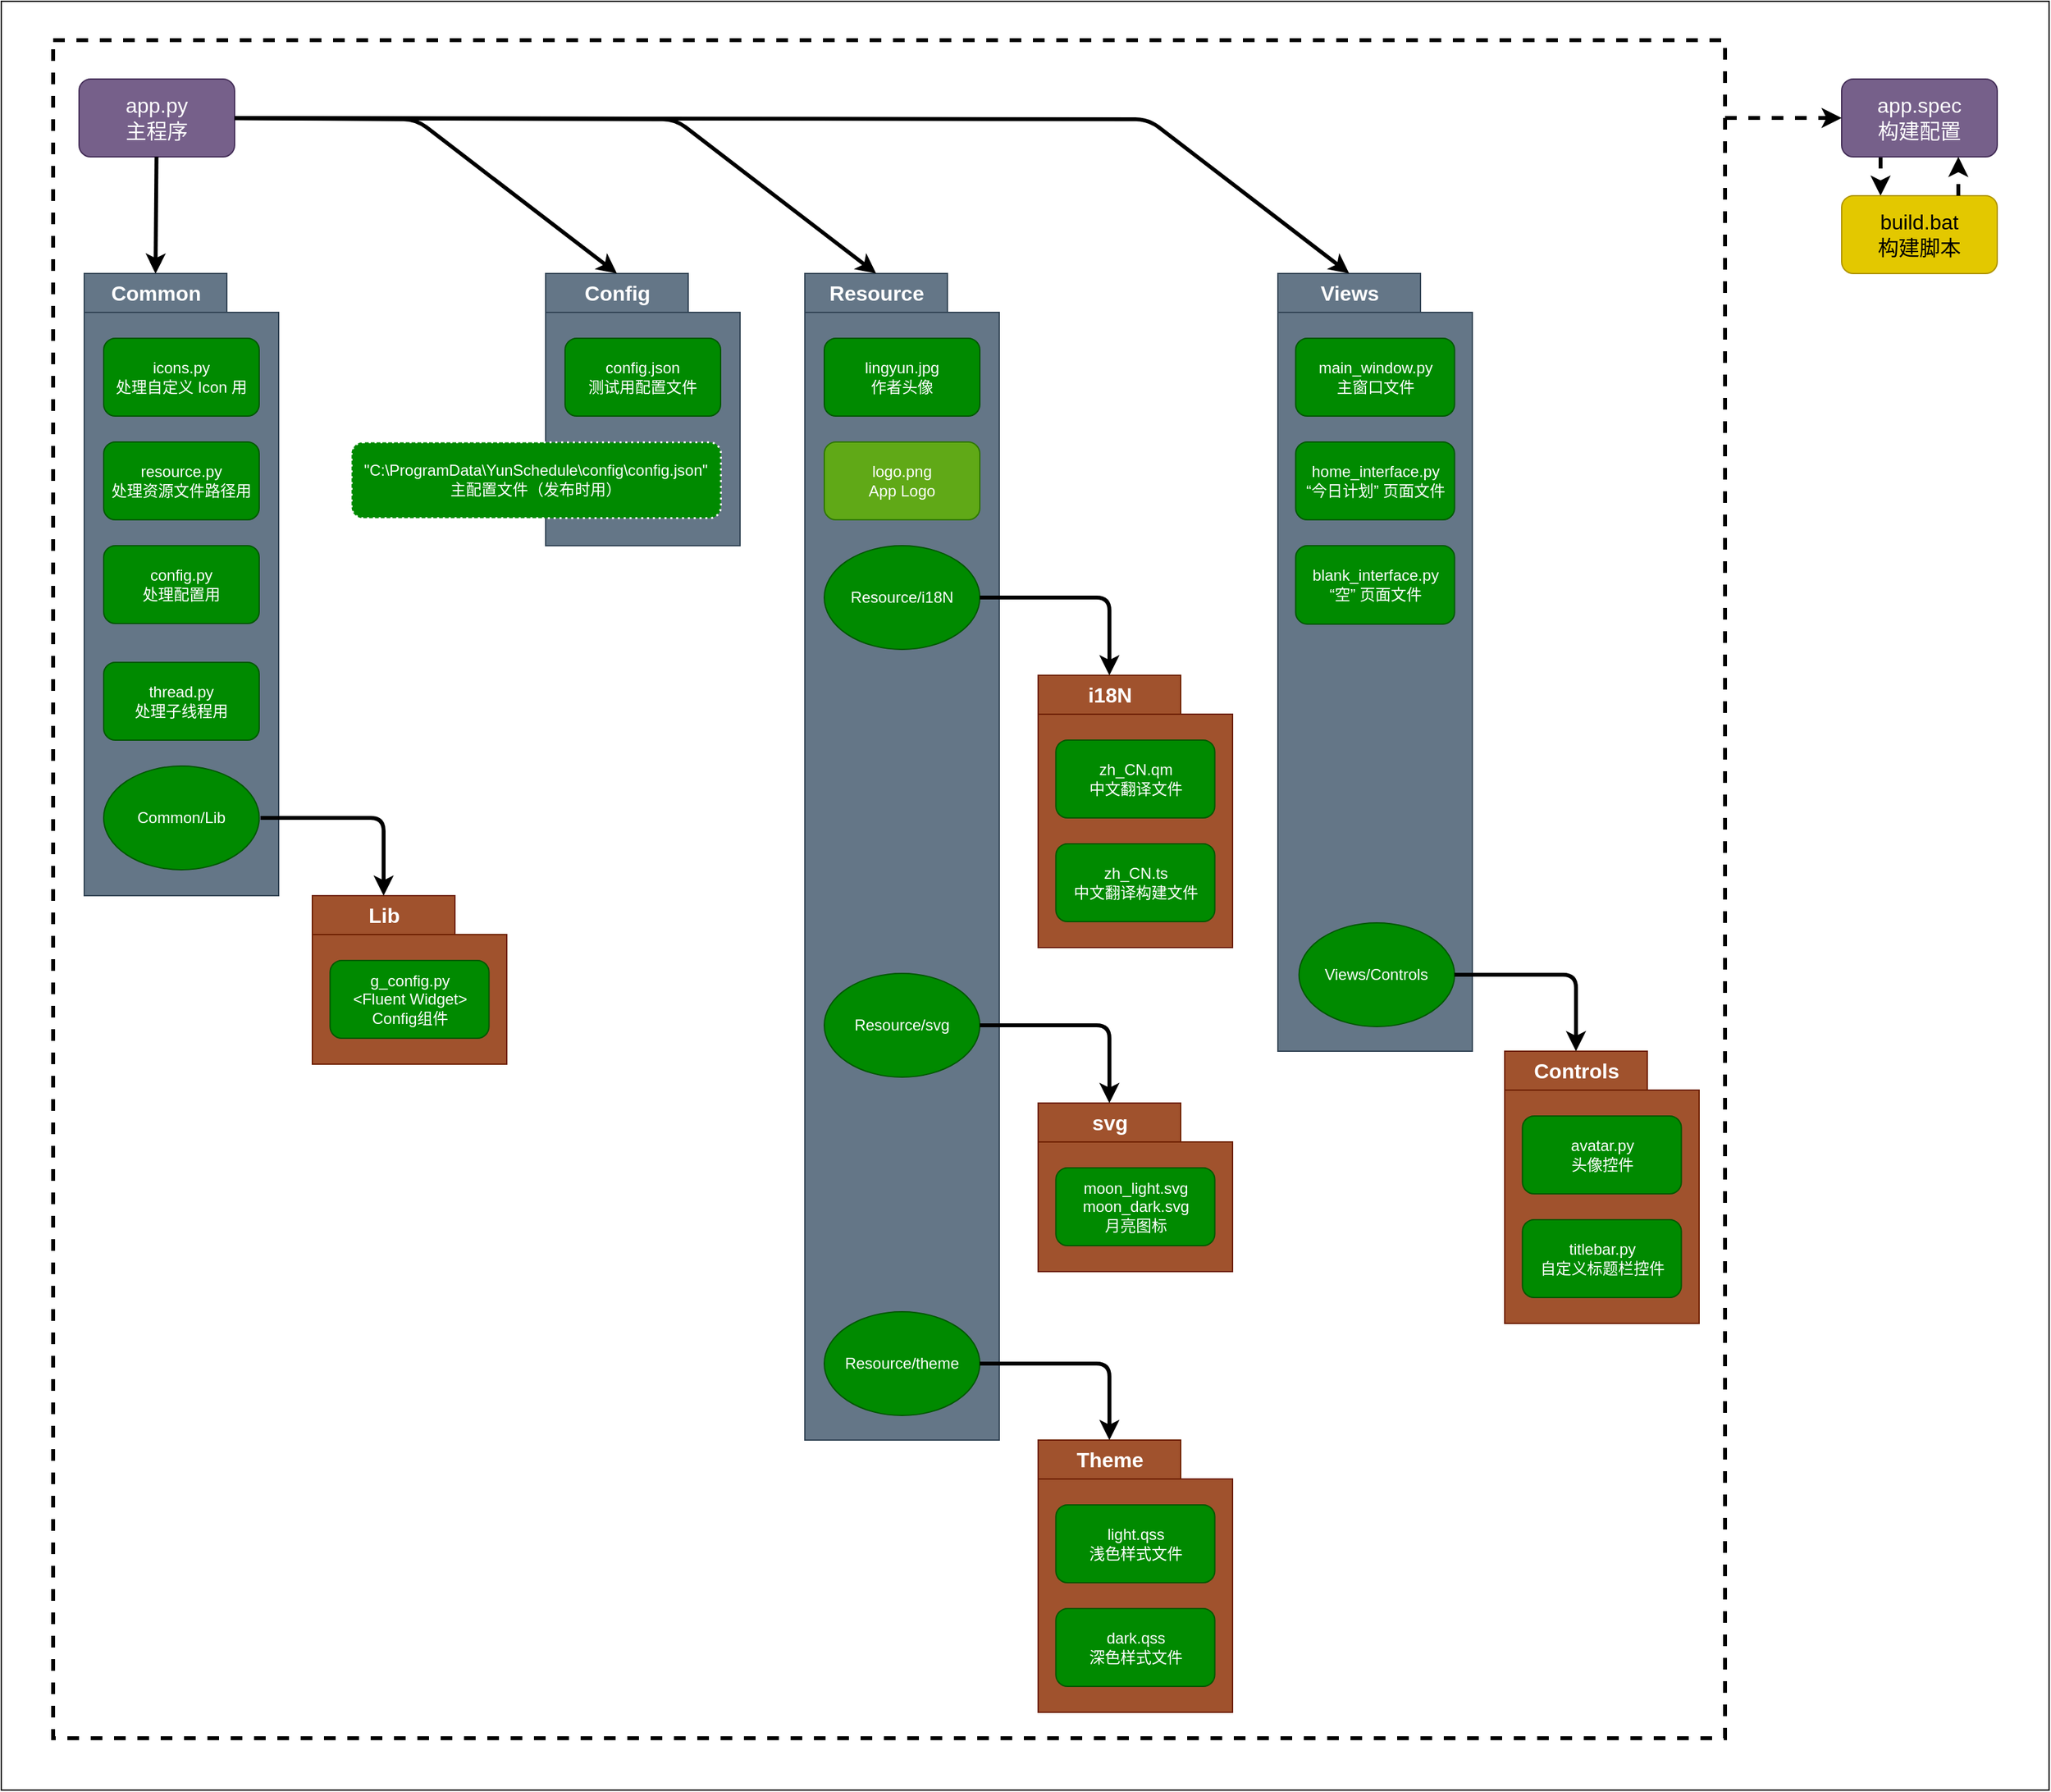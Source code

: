 <mxfile>
    <diagram id="4NAAWehtTASBgnHsRcbP" name="第 1 页">
        <mxGraphModel dx="954" dy="585" grid="1" gridSize="10" guides="1" tooltips="1" connect="1" arrows="1" fold="1" page="1" pageScale="1" pageWidth="1580" pageHeight="1380" math="0" shadow="0">
            <root>
                <mxCell id="0"/>
                <mxCell id="1" parent="0"/>
                <mxCell id="55" value="" style="rounded=0;whiteSpace=wrap;html=1;strokeColor=default;" parent="1" vertex="1">
                    <mxGeometry width="1580" height="1380" as="geometry"/>
                </mxCell>
                <mxCell id="56" value="" style="rounded=0;whiteSpace=wrap;html=1;shadow=0;glass=0;dashed=1;sketch=0;strokeWidth=3;perimeterSpacing=2;" parent="1" vertex="1">
                    <mxGeometry x="40" y="30" width="1290" height="1310" as="geometry"/>
                </mxCell>
                <mxCell id="16" value="" style="edgeStyle=none;html=1;fontSize=16;entryX=0;entryY=0;entryDx=55;entryDy=0;entryPerimeter=0;" parent="1" source="6" target="7" edge="1">
                    <mxGeometry relative="1" as="geometry">
                        <mxPoint x="120" y="200" as="targetPoint"/>
                    </mxGeometry>
                </mxCell>
                <mxCell id="6" value="app.py&lt;br&gt;主程序" style="rounded=1;whiteSpace=wrap;html=1;fontSize=16;fillColor=#76608a;fontColor=#ffffff;strokeColor=#432D57;" parent="1" vertex="1">
                    <mxGeometry x="60" y="60" width="120" height="60" as="geometry"/>
                </mxCell>
                <mxCell id="7" value="Common" style="shape=folder;fontStyle=1;tabWidth=110;tabHeight=30;tabPosition=left;html=1;boundedLbl=1;labelInHeader=1;container=1;collapsible=0;fontSize=16;fillColor=#647687;fontColor=#ffffff;strokeColor=#314354;" parent="1" vertex="1">
                    <mxGeometry x="64" y="210" width="150" height="480" as="geometry"/>
                </mxCell>
                <mxCell id="8" value="" style="html=1;strokeColor=none;resizeWidth=1;resizeHeight=1;fillColor=none;part=1;connectable=0;allowArrows=0;deletable=0;fontSize=16;" parent="7" vertex="1">
                    <mxGeometry width="150" height="456.0" relative="1" as="geometry">
                        <mxPoint y="30" as="offset"/>
                    </mxGeometry>
                </mxCell>
                <mxCell id="134" value="Common/Lib" style="ellipse;whiteSpace=wrap;html=1;fillColor=#008a00;fontColor=#ffffff;strokeColor=#005700;rounded=1;" vertex="1" parent="7">
                    <mxGeometry x="15" y="380" width="120" height="80" as="geometry"/>
                </mxCell>
                <mxCell id="126" value="thread.py&lt;br&gt;处理子线程用&lt;br&gt;" style="rounded=1;whiteSpace=wrap;html=1;fillColor=#008a00;fontColor=#ffffff;strokeColor=#005700;" vertex="1" parent="7">
                    <mxGeometry x="15" y="300" width="120" height="60" as="geometry"/>
                </mxCell>
                <mxCell id="132" value="config.py&lt;br&gt;处理配置用" style="rounded=1;whiteSpace=wrap;html=1;fillColor=#008a00;fontColor=#ffffff;strokeColor=#005700;" vertex="1" parent="7">
                    <mxGeometry x="15" y="210" width="120" height="60" as="geometry"/>
                </mxCell>
                <mxCell id="141" value="resource.py&lt;br&gt;处理资源文件路径用" style="rounded=1;whiteSpace=wrap;html=1;fillColor=#008a00;fontColor=#ffffff;strokeColor=#005700;" vertex="1" parent="7">
                    <mxGeometry x="15" y="130" width="120" height="60" as="geometry"/>
                </mxCell>
                <mxCell id="140" value="icons.py&lt;br&gt;处理自定义 Icon 用" style="rounded=1;whiteSpace=wrap;html=1;fillColor=#008a00;fontColor=#ffffff;strokeColor=#005700;cloneable=1;" vertex="1" parent="7">
                    <mxGeometry x="15" y="50" width="120" height="60" as="geometry"/>
                </mxCell>
                <mxCell id="9" value="Config" style="shape=folder;fontStyle=1;tabWidth=110;tabHeight=30;tabPosition=left;html=1;boundedLbl=1;labelInHeader=1;container=1;collapsible=0;fontSize=16;fillColor=#647687;fontColor=#ffffff;strokeColor=#314354;" parent="1" vertex="1">
                    <mxGeometry x="420" y="210" width="150" height="210" as="geometry"/>
                </mxCell>
                <mxCell id="10" value="" style="html=1;strokeColor=none;resizeWidth=1;resizeHeight=1;fillColor=none;part=1;connectable=0;allowArrows=0;deletable=0;fontSize=16;" parent="9" vertex="1">
                    <mxGeometry width="150" height="79.047" relative="1" as="geometry">
                        <mxPoint y="30" as="offset"/>
                    </mxGeometry>
                </mxCell>
                <mxCell id="125" value="&quot;C:\ProgramData\YunSchedule\config\config.json&quot;&lt;br&gt;主配置文件（发布时用）" style="rounded=1;whiteSpace=wrap;html=1;fillColor=#008a00;fontColor=#ffffff;strokeColor=#FFFFFF;dashed=1;dashPattern=1 2;strokeWidth=1.5;perimeterSpacing=1;" parent="9" vertex="1">
                    <mxGeometry x="-150" y="130" width="285" height="58.49" as="geometry"/>
                </mxCell>
                <mxCell id="124" value="config.json&lt;br&gt;测试用配置文件" style="rounded=1;whiteSpace=wrap;html=1;fillColor=#008a00;fontColor=#ffffff;strokeColor=#005700;cloneable=1;" parent="9" vertex="1">
                    <mxGeometry x="15" y="50" width="120" height="60" as="geometry"/>
                </mxCell>
                <mxCell id="11" value="Resource&lt;br&gt;" style="shape=folder;fontStyle=1;tabWidth=110;tabHeight=30;tabPosition=left;html=1;boundedLbl=1;labelInHeader=1;container=1;collapsible=0;fontSize=16;fillColor=#647687;fontColor=#ffffff;strokeColor=#314354;" parent="1" vertex="1">
                    <mxGeometry x="620" y="210" width="150" height="900" as="geometry"/>
                </mxCell>
                <mxCell id="12" value="" style="html=1;strokeColor=none;resizeWidth=1;resizeHeight=1;fillColor=none;part=1;connectable=0;allowArrows=0;deletable=0;fontSize=16;" parent="11" vertex="1">
                    <mxGeometry width="150" height="855" relative="1" as="geometry">
                        <mxPoint y="30" as="offset"/>
                    </mxGeometry>
                </mxCell>
                <mxCell id="61" value="Resource/theme" style="ellipse;whiteSpace=wrap;html=1;fillColor=#008a00;fontColor=#ffffff;strokeColor=#005700;rounded=1;" parent="11" vertex="1">
                    <mxGeometry x="15" y="801" width="120" height="80" as="geometry"/>
                </mxCell>
                <mxCell id="65" value="Resource/svg" style="ellipse;whiteSpace=wrap;html=1;fillColor=#008a00;fontColor=#ffffff;strokeColor=#005700;rounded=1;" parent="11" vertex="1">
                    <mxGeometry x="15" y="540" width="120" height="80" as="geometry"/>
                </mxCell>
                <mxCell id="66" value="Resource/i18N" style="ellipse;whiteSpace=wrap;html=1;fillColor=#008a00;fontColor=#ffffff;strokeColor=#005700;rounded=1;" parent="11" vertex="1">
                    <mxGeometry x="15" y="210" width="120" height="80" as="geometry"/>
                </mxCell>
                <mxCell id="64" value="logo.png&lt;br&gt;App Logo" style="rounded=1;whiteSpace=wrap;html=1;fillColor=#60a917;fontColor=#ffffff;strokeColor=#2D7600;" parent="11" vertex="1">
                    <mxGeometry x="15" y="130" width="120" height="60" as="geometry"/>
                </mxCell>
                <mxCell id="63" value="lingyun.jpg&lt;br&gt;作者头像" style="rounded=1;whiteSpace=wrap;html=1;fillColor=#008a00;fontColor=#ffffff;strokeColor=#005700;cloneable=1;" parent="11" vertex="1">
                    <mxGeometry x="15" y="50" width="120" height="60" as="geometry"/>
                </mxCell>
                <mxCell id="36" value="Controls" style="shape=folder;fontStyle=1;tabWidth=110;tabHeight=30;tabPosition=left;html=1;boundedLbl=1;labelInHeader=1;container=1;collapsible=0;fontSize=16;fillColor=#a0522d;fontColor=#ffffff;strokeColor=#6D1F00;" parent="1" vertex="1">
                    <mxGeometry x="1160" y="810" width="150" height="210" as="geometry"/>
                </mxCell>
                <mxCell id="37" value="" style="html=1;strokeColor=none;resizeWidth=1;resizeHeight=1;fillColor=none;part=1;connectable=0;allowArrows=0;deletable=0;fontSize=16;" parent="36" vertex="1">
                    <mxGeometry width="150" height="180" relative="1" as="geometry">
                        <mxPoint y="30" as="offset"/>
                    </mxGeometry>
                </mxCell>
                <mxCell id="44" value="avatar.py&lt;br&gt;头像控件" style="rounded=1;whiteSpace=wrap;html=1;fillColor=#008a00;fontColor=#ffffff;strokeColor=#005700;" parent="36" vertex="1">
                    <mxGeometry x="13.702" y="50" width="122.596" height="60" as="geometry"/>
                </mxCell>
                <mxCell id="43" value="titlebar.py&lt;br&gt;自定义标题栏控件" style="rounded=1;whiteSpace=wrap;html=1;fillColor=#008a00;fontColor=#ffffff;strokeColor=#005700;" parent="36" vertex="1">
                    <mxGeometry x="13.702" y="130" width="122.596" height="60" as="geometry"/>
                </mxCell>
                <mxCell id="38" value="Views" style="shape=folder;fontStyle=1;tabWidth=110;tabHeight=30;tabPosition=left;html=1;boundedLbl=1;labelInHeader=1;container=1;collapsible=0;fontSize=16;fillColor=#647687;fontColor=#ffffff;strokeColor=#314354;" parent="1" vertex="1">
                    <mxGeometry x="985" y="210" width="150" height="600" as="geometry"/>
                </mxCell>
                <mxCell id="39" value="" style="html=1;strokeColor=none;resizeWidth=1;resizeHeight=1;fillColor=none;part=1;connectable=0;allowArrows=0;deletable=0;fontSize=16;" parent="38" vertex="1">
                    <mxGeometry width="150" height="570" relative="1" as="geometry">
                        <mxPoint y="30" as="offset"/>
                    </mxGeometry>
                </mxCell>
                <mxCell id="30" value="blank_interface.py&lt;br&gt;“空” 页面文件" style="rounded=1;whiteSpace=wrap;html=1;fillColor=#008a00;fontColor=#ffffff;strokeColor=#005700;" parent="38" vertex="1">
                    <mxGeometry x="13.702" y="210" width="122.596" height="60.45" as="geometry"/>
                </mxCell>
                <mxCell id="29" value="home_interface.py&lt;br&gt;“今日计划” 页面文件" style="rounded=1;whiteSpace=wrap;html=1;fillColor=#008a00;fontColor=#ffffff;strokeColor=#005700;" parent="38" vertex="1">
                    <mxGeometry x="13.702" y="130" width="122.596" height="60" as="geometry"/>
                </mxCell>
                <mxCell id="28" value="main_window.py&lt;br&gt;主窗口文件" style="rounded=1;whiteSpace=wrap;html=1;fillColor=#008a00;fontColor=#ffffff;strokeColor=#005700;" parent="38" vertex="1">
                    <mxGeometry x="13.702" y="50" width="122.596" height="60" as="geometry"/>
                </mxCell>
                <mxCell id="40" value="Views/Controls" style="ellipse;whiteSpace=wrap;html=1;fillColor=#008a00;fontColor=#ffffff;strokeColor=#005700;rounded=1;" parent="38" vertex="1">
                    <mxGeometry x="16.3" y="501" width="120" height="80" as="geometry"/>
                </mxCell>
                <mxCell id="46" value="" style="edgeStyle=none;html=1;entryX=0;entryY=0;entryDx=55;entryDy=0;entryPerimeter=0;strokeWidth=3;exitX=1;exitY=0.5;exitDx=0;exitDy=0;" parent="1" source="40" target="36" edge="1">
                    <mxGeometry relative="1" as="geometry">
                        <mxPoint x="926.3" y="751" as="targetPoint"/>
                        <Array as="points">
                            <mxPoint x="1215" y="751"/>
                        </Array>
                        <mxPoint x="1026.3" y="751" as="sourcePoint"/>
                    </mxGeometry>
                </mxCell>
                <mxCell id="49" value="" style="edgeStyle=none;html=1;exitX=0.25;exitY=1;exitDx=0;exitDy=0;entryX=0.25;entryY=0;entryDx=0;entryDy=0;dashed=1;strokeWidth=3;" parent="1" source="47" target="48" edge="1">
                    <mxGeometry relative="1" as="geometry"/>
                </mxCell>
                <mxCell id="47" value="app.spec&lt;br&gt;构建配置" style="rounded=1;whiteSpace=wrap;html=1;fontSize=16;fillColor=#76608a;fontColor=#ffffff;strokeColor=#432D57;" parent="1" vertex="1">
                    <mxGeometry x="1420" y="60" width="120" height="60" as="geometry"/>
                </mxCell>
                <mxCell id="48" value="build.bat&lt;br&gt;构建脚本" style="rounded=1;whiteSpace=wrap;html=1;fontSize=16;fillColor=#e3c800;fontColor=#000000;strokeColor=#B09500;" parent="1" vertex="1">
                    <mxGeometry x="1420" y="150" width="120" height="60" as="geometry"/>
                </mxCell>
                <mxCell id="50" value="" style="edgeStyle=none;html=1;exitX=0.75;exitY=0;exitDx=0;exitDy=0;entryX=0.75;entryY=1;entryDx=0;entryDy=0;dashed=1;strokeWidth=3;" parent="1" source="48" target="47" edge="1">
                    <mxGeometry relative="1" as="geometry">
                        <mxPoint x="1245" y="130.0" as="sourcePoint"/>
                        <mxPoint x="1245" y="160.0" as="targetPoint"/>
                    </mxGeometry>
                </mxCell>
                <mxCell id="53" value="" style="endArrow=classic;html=1;dashed=1;entryX=0;entryY=0.5;entryDx=0;entryDy=0;strokeWidth=3;" parent="1" target="47" edge="1">
                    <mxGeometry width="50" height="50" relative="1" as="geometry">
                        <mxPoint x="1330" y="90" as="sourcePoint"/>
                        <mxPoint x="1370" y="90" as="targetPoint"/>
                    </mxGeometry>
                </mxCell>
                <mxCell id="57" value="Theme" style="shape=folder;fontStyle=1;tabWidth=110;tabHeight=30;tabPosition=left;html=1;boundedLbl=1;labelInHeader=1;container=1;collapsible=0;fontSize=16;fillColor=#a0522d;fontColor=#ffffff;strokeColor=#6D1F00;" parent="1" vertex="1">
                    <mxGeometry x="800" y="1110" width="150" height="210" as="geometry"/>
                </mxCell>
                <mxCell id="58" value="" style="html=1;strokeColor=none;resizeWidth=1;resizeHeight=1;fillColor=none;part=1;connectable=0;allowArrows=0;deletable=0;fontSize=16;" parent="57" vertex="1">
                    <mxGeometry width="150" height="180" relative="1" as="geometry">
                        <mxPoint y="30" as="offset"/>
                    </mxGeometry>
                </mxCell>
                <mxCell id="59" value="light.qss&lt;br&gt;浅色样式文件" style="rounded=1;whiteSpace=wrap;html=1;fillColor=#008a00;fontColor=#ffffff;strokeColor=#005700;" parent="57" vertex="1">
                    <mxGeometry x="13.702" y="50" width="122.596" height="60" as="geometry"/>
                </mxCell>
                <mxCell id="60" value="dark.qss&lt;br&gt;深色样式文件" style="rounded=1;whiteSpace=wrap;html=1;fillColor=#008a00;fontColor=#ffffff;strokeColor=#005700;" parent="57" vertex="1">
                    <mxGeometry x="13.702" y="130" width="122.596" height="60" as="geometry"/>
                </mxCell>
                <mxCell id="62" value="" style="edgeStyle=none;html=1;entryX=0;entryY=0;entryDx=55;entryDy=0;entryPerimeter=0;strokeWidth=3;exitX=1;exitY=0.5;exitDx=0;exitDy=0;" parent="1" source="61" target="57" edge="1">
                    <mxGeometry relative="1" as="geometry">
                        <mxPoint x="866.3" y="1170" as="targetPoint"/>
                        <Array as="points">
                            <mxPoint x="855" y="1051"/>
                        </Array>
                        <mxPoint x="780.0" y="1051" as="sourcePoint"/>
                    </mxGeometry>
                </mxCell>
                <mxCell id="67" value="i18N" style="shape=folder;fontStyle=1;tabWidth=110;tabHeight=30;tabPosition=left;html=1;boundedLbl=1;labelInHeader=1;container=1;collapsible=0;fontSize=16;fillColor=#a0522d;fontColor=#ffffff;strokeColor=#6D1F00;" parent="1" vertex="1">
                    <mxGeometry x="800" y="520" width="150" height="210" as="geometry"/>
                </mxCell>
                <mxCell id="68" value="" style="html=1;strokeColor=none;resizeWidth=1;resizeHeight=1;fillColor=none;part=1;connectable=0;allowArrows=0;deletable=0;fontSize=16;" parent="67" vertex="1">
                    <mxGeometry width="150" height="180" relative="1" as="geometry">
                        <mxPoint y="30" as="offset"/>
                    </mxGeometry>
                </mxCell>
                <mxCell id="69" value="zh_CN.qm&lt;br&gt;中文翻译文件" style="rounded=1;whiteSpace=wrap;html=1;fillColor=#008a00;fontColor=#ffffff;strokeColor=#005700;" parent="67" vertex="1">
                    <mxGeometry x="13.702" y="50" width="122.596" height="60" as="geometry"/>
                </mxCell>
                <mxCell id="73" value="zh_CN.ts&lt;br&gt;中文翻译构建文件" style="rounded=1;whiteSpace=wrap;html=1;fillColor=#008a00;fontColor=#ffffff;strokeColor=#005700;" parent="67" vertex="1">
                    <mxGeometry x="13.702" y="130" width="122.596" height="60" as="geometry"/>
                </mxCell>
                <mxCell id="71" value="" style="edgeStyle=none;html=1;entryX=0;entryY=0;entryDx=55;entryDy=0;entryPerimeter=0;exitX=1;exitY=0.5;exitDx=0;exitDy=0;strokeWidth=3;" parent="1" source="66" edge="1">
                    <mxGeometry relative="1" as="geometry">
                        <mxPoint x="855" y="520" as="targetPoint"/>
                        <Array as="points">
                            <mxPoint x="855" y="460"/>
                        </Array>
                        <mxPoint x="780.0" y="460.0" as="sourcePoint"/>
                    </mxGeometry>
                </mxCell>
                <mxCell id="74" value="svg" style="shape=folder;fontStyle=1;tabWidth=110;tabHeight=30;tabPosition=left;html=1;boundedLbl=1;labelInHeader=1;container=1;collapsible=0;fontSize=16;fillColor=#a0522d;fontColor=#ffffff;strokeColor=#6D1F00;" parent="1" vertex="1">
                    <mxGeometry x="800" y="850" width="150" height="130" as="geometry"/>
                </mxCell>
                <mxCell id="75" value="" style="html=1;strokeColor=none;resizeWidth=1;resizeHeight=1;fillColor=none;part=1;connectable=0;allowArrows=0;deletable=0;fontSize=16;" parent="74" vertex="1">
                    <mxGeometry width="150" height="111.429" relative="1" as="geometry">
                        <mxPoint y="30" as="offset"/>
                    </mxGeometry>
                </mxCell>
                <mxCell id="76" value="moon_light.svg&lt;br&gt;moon_dark.svg&lt;br&gt;月亮图标" style="rounded=1;whiteSpace=wrap;html=1;fillColor=#008a00;fontColor=#ffffff;strokeColor=#005700;" parent="74" vertex="1">
                    <mxGeometry x="13.702" y="50" width="122.596" height="60" as="geometry"/>
                </mxCell>
                <mxCell id="78" value="" style="edgeStyle=none;html=1;entryX=0;entryY=0;entryDx=55;entryDy=0;entryPerimeter=0;exitX=1;exitY=0.5;exitDx=0;exitDy=0;strokeWidth=3;" parent="1" source="65" edge="1">
                    <mxGeometry relative="1" as="geometry">
                        <mxPoint x="855" y="850" as="targetPoint"/>
                        <Array as="points">
                            <mxPoint x="855" y="790"/>
                        </Array>
                        <mxPoint x="760.0" y="790" as="sourcePoint"/>
                    </mxGeometry>
                </mxCell>
                <mxCell id="81" value="" style="endArrow=classic;html=1;fontSize=16;exitX=1;exitY=0.5;exitDx=0;exitDy=0;entryX=0;entryY=0;entryDx=55;entryDy=0;entryPerimeter=0;strokeWidth=3;" parent="1" target="11" edge="1">
                    <mxGeometry width="50" height="50" relative="1" as="geometry">
                        <mxPoint x="180" y="90" as="sourcePoint"/>
                        <mxPoint x="520" y="210" as="targetPoint"/>
                        <Array as="points">
                            <mxPoint x="520" y="91"/>
                        </Array>
                    </mxGeometry>
                </mxCell>
                <mxCell id="82" value="" style="endArrow=classic;html=1;exitX=1;exitY=0.5;exitDx=0;exitDy=0;entryX=0;entryY=0;entryDx=55;entryDy=0;entryPerimeter=0;fontSize=16;strokeWidth=3;" parent="1" target="38" edge="1">
                    <mxGeometry width="50" height="50" relative="1" as="geometry">
                        <mxPoint x="180" y="90" as="sourcePoint"/>
                        <mxPoint x="885" y="210" as="targetPoint"/>
                        <Array as="points">
                            <mxPoint x="885" y="91"/>
                        </Array>
                    </mxGeometry>
                </mxCell>
                <mxCell id="83" value="" style="edgeStyle=none;html=1;fontSize=16;entryX=0;entryY=0;entryDx=55;entryDy=0;entryPerimeter=0;strokeWidth=3;" parent="1" target="9" edge="1">
                    <mxGeometry relative="1" as="geometry">
                        <mxPoint x="320" y="210" as="targetPoint"/>
                        <Array as="points">
                            <mxPoint x="320" y="91"/>
                        </Array>
                        <mxPoint x="180" y="90.3" as="sourcePoint"/>
                    </mxGeometry>
                </mxCell>
                <mxCell id="84" value="" style="edgeStyle=none;html=1;fontSize=16;entryX=0;entryY=0;entryDx=55;entryDy=0;entryPerimeter=0;strokeWidth=3;" parent="1" edge="1">
                    <mxGeometry relative="1" as="geometry">
                        <mxPoint x="119" y="210" as="targetPoint"/>
                        <mxPoint x="119.75" y="120" as="sourcePoint"/>
                    </mxGeometry>
                </mxCell>
                <mxCell id="101" value="Lib" style="shape=folder;fontStyle=1;tabWidth=110;tabHeight=30;tabPosition=left;html=1;boundedLbl=1;labelInHeader=1;container=1;collapsible=0;fontSize=16;fillColor=#a0522d;fontColor=#ffffff;strokeColor=#6D1F00;" parent="1" vertex="1">
                    <mxGeometry x="240" y="690" width="150" height="130" as="geometry"/>
                </mxCell>
                <mxCell id="102" value="" style="html=1;strokeColor=none;resizeWidth=1;resizeHeight=1;fillColor=none;part=1;connectable=0;allowArrows=0;deletable=0;fontSize=16;" parent="101" vertex="1">
                    <mxGeometry width="150" height="111.429" relative="1" as="geometry">
                        <mxPoint y="30" as="offset"/>
                    </mxGeometry>
                </mxCell>
                <mxCell id="103" value="g_config.py&lt;br&gt;&amp;lt;Fluent Widget&amp;gt;&lt;br&gt;Config组件" style="rounded=1;whiteSpace=wrap;html=1;fillColor=#008a00;fontColor=#ffffff;strokeColor=#005700;" parent="101" vertex="1">
                    <mxGeometry x="13.702" y="50" width="122.596" height="60" as="geometry"/>
                </mxCell>
                <mxCell id="105" value="" style="edgeStyle=none;html=1;entryX=0;entryY=0;entryDx=55;entryDy=0;entryPerimeter=0;exitX=1;exitY=0.5;exitDx=0;exitDy=0;strokeWidth=3;" parent="1" edge="1">
                    <mxGeometry relative="1" as="geometry">
                        <mxPoint x="295" y="690.0" as="targetPoint"/>
                        <Array as="points">
                            <mxPoint x="295" y="630"/>
                        </Array>
                        <mxPoint x="200.0" y="630.0" as="sourcePoint"/>
                    </mxGeometry>
                </mxCell>
            </root>
        </mxGraphModel>
    </diagram>
</mxfile>